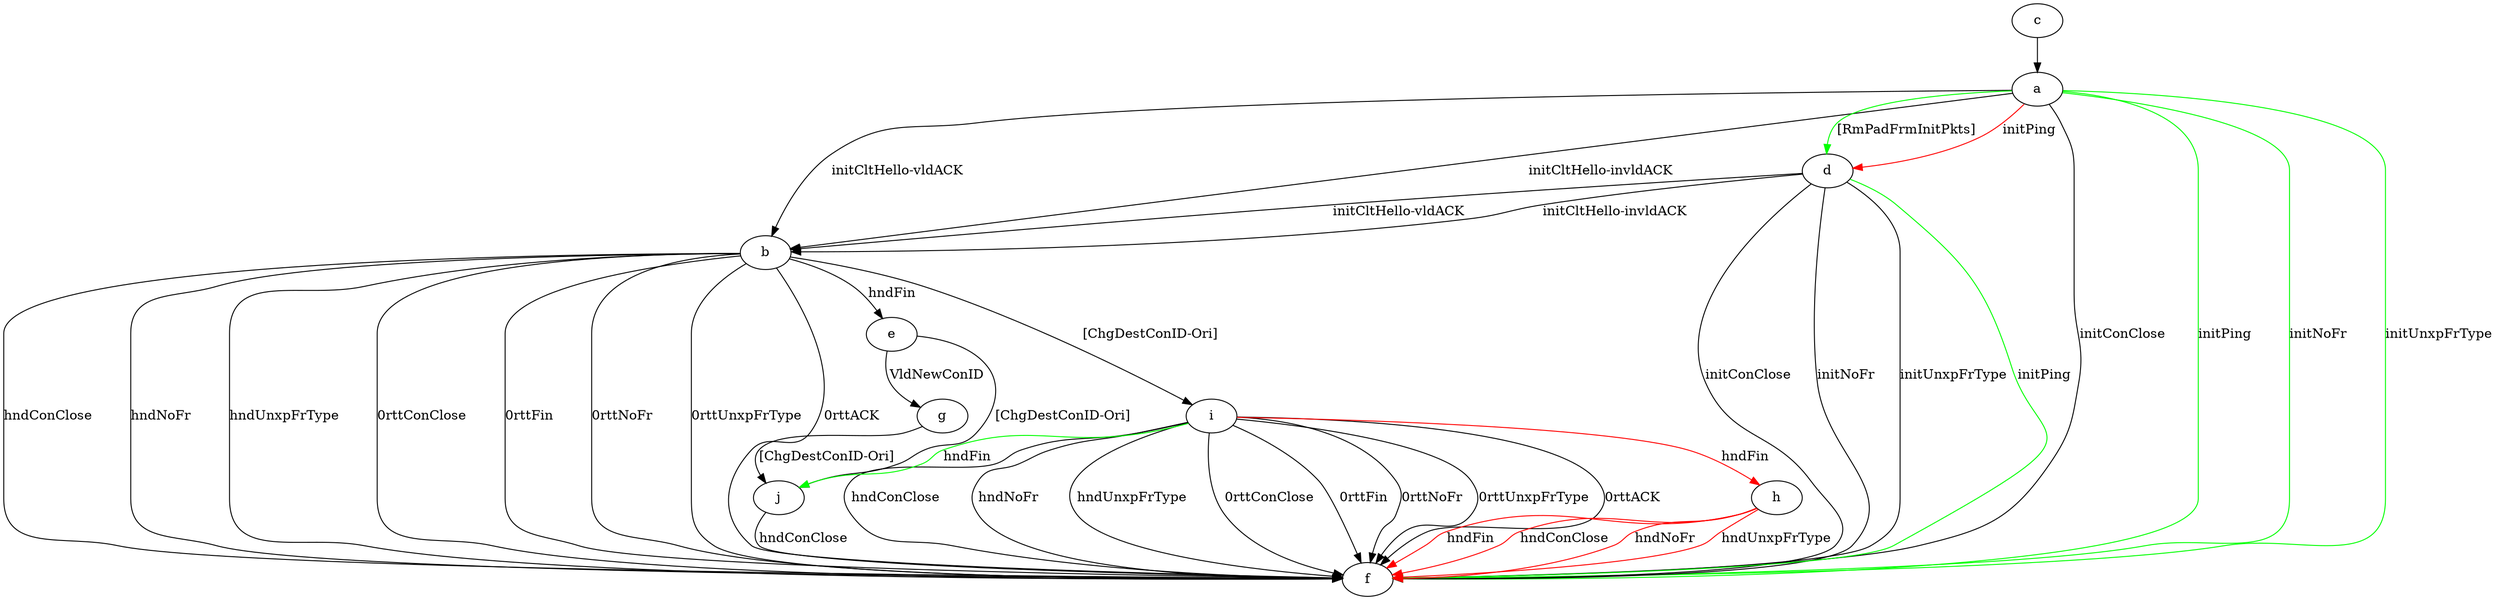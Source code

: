 digraph "" {
	a -> b	[key=0,
		label="initCltHello-vldACK "];
	a -> b	[key=1,
		label="initCltHello-invldACK "];
	a -> d	[key=0,
		color=green,
		label="[RmPadFrmInitPkts] "];
	a -> d	[key=1,
		color=red,
		label="initPing "];
	a -> f	[key=0,
		label="initConClose "];
	a -> f	[key=1,
		color=green,
		label="initPing "];
	a -> f	[key=2,
		color=green,
		label="initNoFr "];
	a -> f	[key=3,
		color=green,
		label="initUnxpFrType "];
	b -> e	[key=0,
		label="hndFin "];
	b -> f	[key=0,
		label="hndConClose "];
	b -> f	[key=1,
		label="hndNoFr "];
	b -> f	[key=2,
		label="hndUnxpFrType "];
	b -> f	[key=3,
		label="0rttConClose "];
	b -> f	[key=4,
		label="0rttFin "];
	b -> f	[key=5,
		label="0rttNoFr "];
	b -> f	[key=6,
		label="0rttUnxpFrType "];
	b -> f	[key=7,
		label="0rttACK "];
	b -> i	[key=0,
		label="[ChgDestConID-Ori] "];
	c -> a	[key=0];
	d -> b	[key=0,
		label="initCltHello-vldACK "];
	d -> b	[key=1,
		label="initCltHello-invldACK "];
	d -> f	[key=0,
		label="initConClose "];
	d -> f	[key=1,
		label="initNoFr "];
	d -> f	[key=2,
		label="initUnxpFrType "];
	d -> f	[key=3,
		color=green,
		label="initPing "];
	e -> g	[key=0,
		label="VldNewConID "];
	e -> j	[key=0,
		label="[ChgDestConID-Ori] "];
	g -> j	[key=0,
		label="[ChgDestConID-Ori] "];
	h -> f	[key=0,
		color=red,
		label="hndFin "];
	h -> f	[key=1,
		color=red,
		label="hndConClose "];
	h -> f	[key=2,
		color=red,
		label="hndNoFr "];
	h -> f	[key=3,
		color=red,
		label="hndUnxpFrType "];
	i -> f	[key=0,
		label="hndConClose "];
	i -> f	[key=1,
		label="hndNoFr "];
	i -> f	[key=2,
		label="hndUnxpFrType "];
	i -> f	[key=3,
		label="0rttConClose "];
	i -> f	[key=4,
		label="0rttFin "];
	i -> f	[key=5,
		label="0rttNoFr "];
	i -> f	[key=6,
		label="0rttUnxpFrType "];
	i -> f	[key=7,
		label="0rttACK "];
	i -> h	[key=0,
		color=red,
		label="hndFin "];
	i -> j	[key=0,
		color=green,
		label="hndFin "];
	j -> f	[key=0,
		label="hndConClose "];
}
